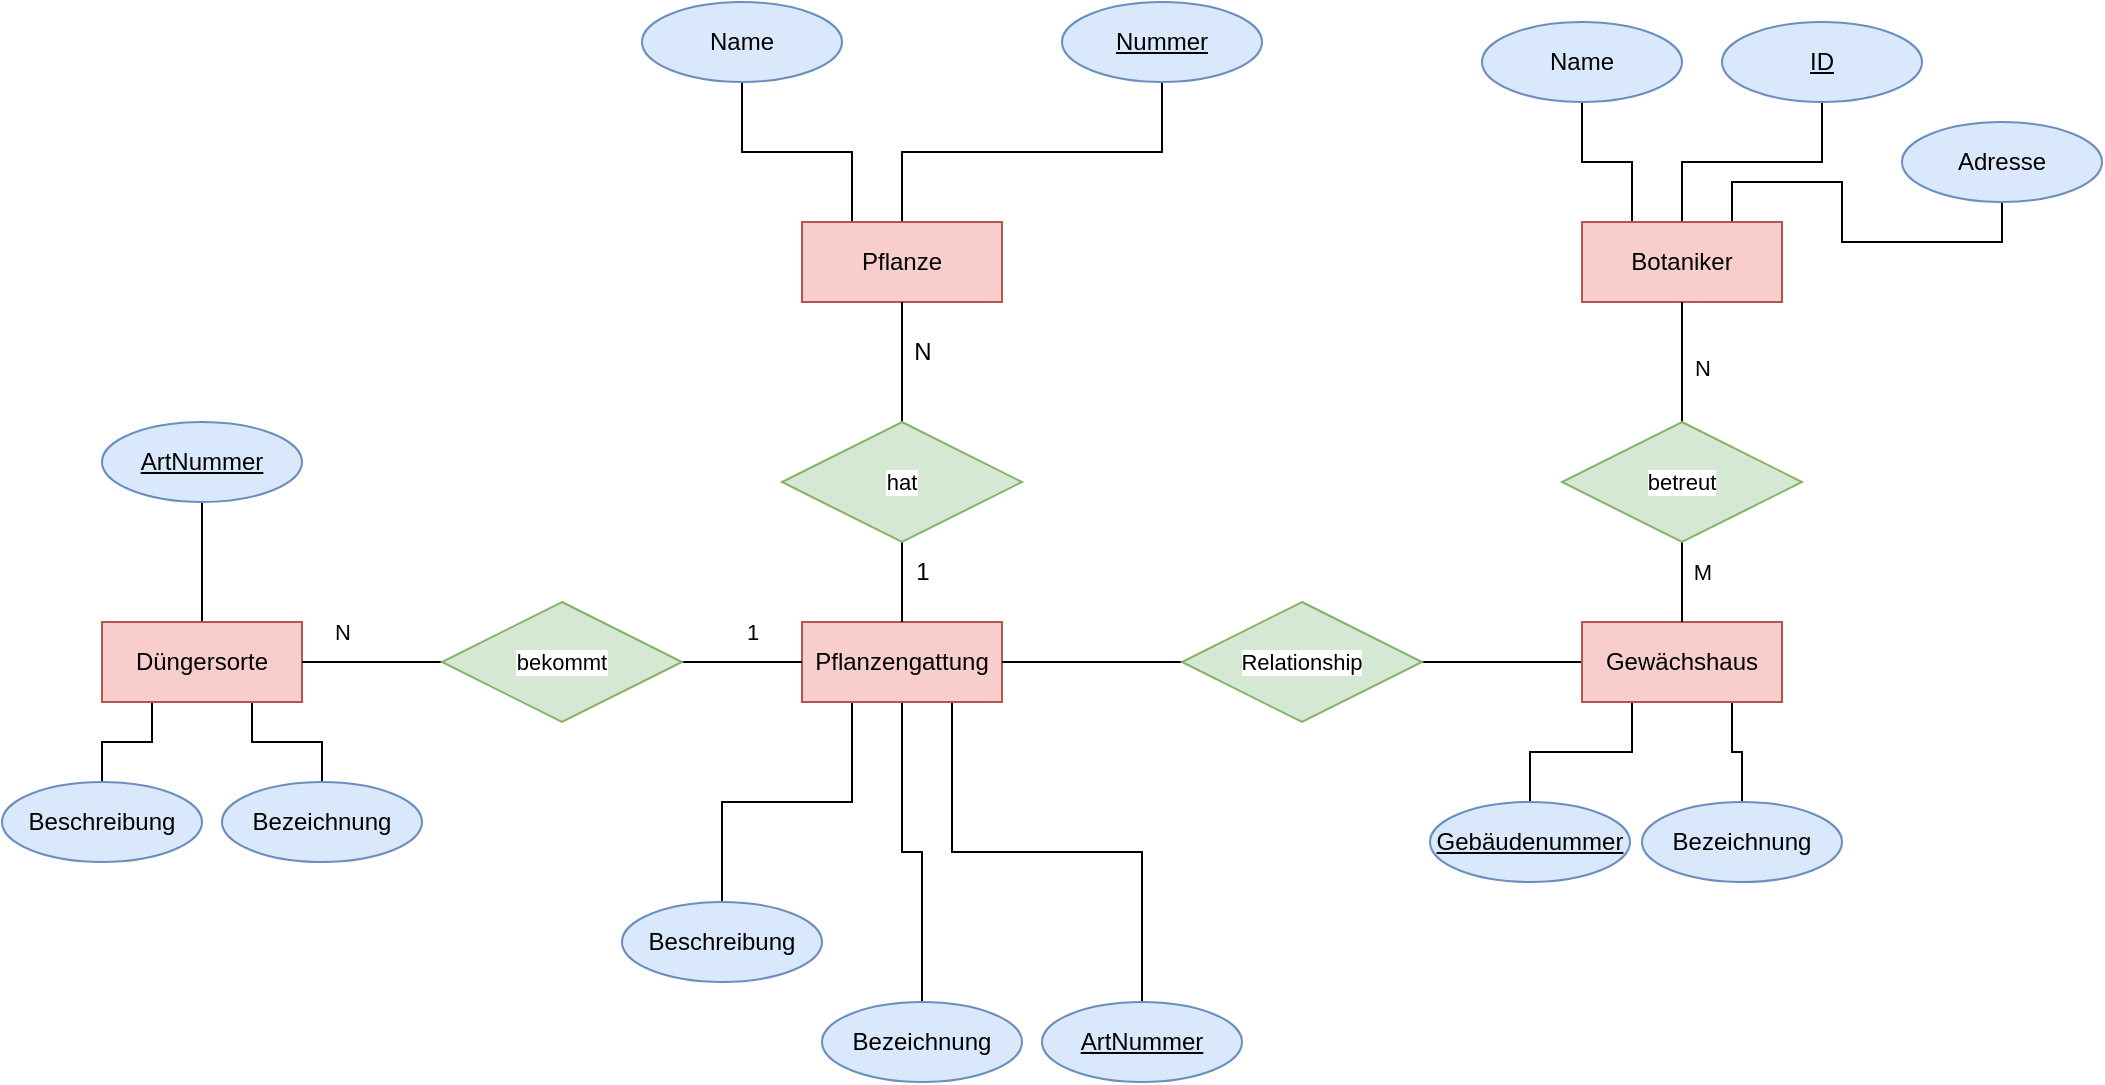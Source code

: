 <mxfile version="24.3.0" type="github">
  <diagram name="Seite-1" id="B8yfdVEjWAfg335c-Yz9">
    <mxGraphModel dx="1949" dy="761" grid="1" gridSize="10" guides="1" tooltips="1" connect="1" arrows="1" fold="1" page="1" pageScale="1" pageWidth="827" pageHeight="1169" math="0" shadow="0">
      <root>
        <mxCell id="0" />
        <mxCell id="1" parent="0" />
        <mxCell id="9B9HZ1vOfEaPb0FQouvV-14" style="edgeStyle=orthogonalEdgeStyle;rounded=0;orthogonalLoop=1;jettySize=auto;html=1;exitX=0.5;exitY=0;exitDx=0;exitDy=0;entryX=0.5;entryY=1;entryDx=0;entryDy=0;strokeColor=default;align=center;verticalAlign=middle;fontFamily=Helvetica;fontSize=11;fontColor=default;labelBackgroundColor=default;endArrow=none;endFill=0;" edge="1" parent="1" source="ZpUU_O5L9qi3p8TVNbba-1" target="ZpUU_O5L9qi3p8TVNbba-7">
          <mxGeometry relative="1" as="geometry" />
        </mxCell>
        <mxCell id="9B9HZ1vOfEaPb0FQouvV-33" style="edgeStyle=orthogonalEdgeStyle;rounded=0;orthogonalLoop=1;jettySize=auto;html=1;exitX=0.25;exitY=0;exitDx=0;exitDy=0;entryX=0.5;entryY=1;entryDx=0;entryDy=0;endArrow=none;endFill=0;" edge="1" parent="1" source="ZpUU_O5L9qi3p8TVNbba-1" target="ZpUU_O5L9qi3p8TVNbba-14">
          <mxGeometry relative="1" as="geometry" />
        </mxCell>
        <mxCell id="ZpUU_O5L9qi3p8TVNbba-1" value="Pflanze" style="whiteSpace=wrap;html=1;align=center;fillColor=#f8cecc;strokeColor=#b85450;" parent="1" vertex="1">
          <mxGeometry x="-50" y="160" width="100" height="40" as="geometry" />
        </mxCell>
        <mxCell id="9B9HZ1vOfEaPb0FQouvV-9" style="edgeStyle=orthogonalEdgeStyle;rounded=0;orthogonalLoop=1;jettySize=auto;html=1;exitX=0.25;exitY=1;exitDx=0;exitDy=0;entryX=0.5;entryY=0;entryDx=0;entryDy=0;strokeColor=default;align=center;verticalAlign=middle;fontFamily=Helvetica;fontSize=11;fontColor=default;labelBackgroundColor=default;endArrow=none;endFill=0;" edge="1" parent="1" source="ZpUU_O5L9qi3p8TVNbba-2" target="9B9HZ1vOfEaPb0FQouvV-4">
          <mxGeometry relative="1" as="geometry" />
        </mxCell>
        <mxCell id="9B9HZ1vOfEaPb0FQouvV-25" style="edgeStyle=orthogonalEdgeStyle;rounded=0;orthogonalLoop=1;jettySize=auto;html=1;exitX=0.75;exitY=1;exitDx=0;exitDy=0;strokeColor=default;align=center;verticalAlign=middle;fontFamily=Helvetica;fontSize=11;fontColor=default;labelBackgroundColor=default;endArrow=none;endFill=0;" edge="1" parent="1" source="ZpUU_O5L9qi3p8TVNbba-2" target="9B9HZ1vOfEaPb0FQouvV-2">
          <mxGeometry relative="1" as="geometry" />
        </mxCell>
        <mxCell id="9B9HZ1vOfEaPb0FQouvV-26" style="edgeStyle=orthogonalEdgeStyle;rounded=0;orthogonalLoop=1;jettySize=auto;html=1;exitX=0.5;exitY=1;exitDx=0;exitDy=0;entryX=0.5;entryY=0;entryDx=0;entryDy=0;strokeColor=default;align=center;verticalAlign=middle;fontFamily=Helvetica;fontSize=11;fontColor=default;labelBackgroundColor=default;endArrow=none;endFill=0;" edge="1" parent="1" source="ZpUU_O5L9qi3p8TVNbba-2" target="9B9HZ1vOfEaPb0FQouvV-3">
          <mxGeometry relative="1" as="geometry" />
        </mxCell>
        <mxCell id="9B9HZ1vOfEaPb0FQouvV-27" style="edgeStyle=orthogonalEdgeStyle;rounded=0;orthogonalLoop=1;jettySize=auto;html=1;exitX=0.5;exitY=0;exitDx=0;exitDy=0;entryX=0.5;entryY=1;entryDx=0;entryDy=0;strokeColor=default;align=center;verticalAlign=middle;fontFamily=Helvetica;fontSize=11;fontColor=default;labelBackgroundColor=default;endArrow=none;endFill=0;" edge="1" parent="1" source="9B9HZ1vOfEaPb0FQouvV-28" target="ZpUU_O5L9qi3p8TVNbba-1">
          <mxGeometry relative="1" as="geometry" />
        </mxCell>
        <mxCell id="ZpUU_O5L9qi3p8TVNbba-2" value="Pflanzengattung" style="whiteSpace=wrap;html=1;align=center;fillColor=#f8cecc;strokeColor=#b85450;" parent="1" vertex="1">
          <mxGeometry x="-50" y="360" width="100" height="40" as="geometry" />
        </mxCell>
        <mxCell id="9B9HZ1vOfEaPb0FQouvV-11" style="edgeStyle=orthogonalEdgeStyle;rounded=0;orthogonalLoop=1;jettySize=auto;html=1;exitX=0.25;exitY=1;exitDx=0;exitDy=0;entryX=0.5;entryY=0;entryDx=0;entryDy=0;strokeColor=default;align=center;verticalAlign=middle;fontFamily=Helvetica;fontSize=11;fontColor=default;labelBackgroundColor=default;endArrow=none;endFill=0;" edge="1" parent="1" source="ZpUU_O5L9qi3p8TVNbba-3" target="9B9HZ1vOfEaPb0FQouvV-1">
          <mxGeometry relative="1" as="geometry" />
        </mxCell>
        <mxCell id="9B9HZ1vOfEaPb0FQouvV-12" style="edgeStyle=orthogonalEdgeStyle;rounded=0;orthogonalLoop=1;jettySize=auto;html=1;exitX=0.75;exitY=1;exitDx=0;exitDy=0;strokeColor=default;align=center;verticalAlign=middle;fontFamily=Helvetica;fontSize=11;fontColor=default;labelBackgroundColor=default;endArrow=none;endFill=0;" edge="1" parent="1" source="ZpUU_O5L9qi3p8TVNbba-3" target="ZpUU_O5L9qi3p8TVNbba-16">
          <mxGeometry relative="1" as="geometry" />
        </mxCell>
        <mxCell id="9B9HZ1vOfEaPb0FQouvV-13" style="edgeStyle=orthogonalEdgeStyle;rounded=0;orthogonalLoop=1;jettySize=auto;html=1;exitX=0.5;exitY=0;exitDx=0;exitDy=0;entryX=0.5;entryY=1;entryDx=0;entryDy=0;strokeColor=default;align=center;verticalAlign=middle;fontFamily=Helvetica;fontSize=11;fontColor=default;labelBackgroundColor=default;endArrow=none;endFill=0;" edge="1" parent="1" source="ZpUU_O5L9qi3p8TVNbba-3" target="ZpUU_O5L9qi3p8TVNbba-8">
          <mxGeometry relative="1" as="geometry" />
        </mxCell>
        <mxCell id="9B9HZ1vOfEaPb0FQouvV-45" style="edgeStyle=orthogonalEdgeStyle;rounded=0;orthogonalLoop=1;jettySize=auto;html=1;exitX=1;exitY=0.5;exitDx=0;exitDy=0;strokeColor=default;align=center;verticalAlign=middle;fontFamily=Helvetica;fontSize=11;fontColor=default;labelBackgroundColor=default;endArrow=none;endFill=0;" edge="1" parent="1" source="9B9HZ1vOfEaPb0FQouvV-46" target="ZpUU_O5L9qi3p8TVNbba-2">
          <mxGeometry relative="1" as="geometry" />
        </mxCell>
        <mxCell id="ZpUU_O5L9qi3p8TVNbba-3" value="Düngersorte" style="whiteSpace=wrap;html=1;align=center;fillColor=#f8cecc;strokeColor=#b85450;" parent="1" vertex="1">
          <mxGeometry x="-400" y="360" width="100" height="40" as="geometry" />
        </mxCell>
        <mxCell id="9B9HZ1vOfEaPb0FQouvV-38" style="edgeStyle=orthogonalEdgeStyle;rounded=0;orthogonalLoop=1;jettySize=auto;html=1;exitX=0.75;exitY=1;exitDx=0;exitDy=0;entryX=0.5;entryY=0;entryDx=0;entryDy=0;strokeColor=default;align=center;verticalAlign=middle;fontFamily=Helvetica;fontSize=11;fontColor=default;labelBackgroundColor=default;endArrow=none;endFill=0;" edge="1" parent="1" source="ZpUU_O5L9qi3p8TVNbba-4" target="ZpUU_O5L9qi3p8TVNbba-13">
          <mxGeometry relative="1" as="geometry" />
        </mxCell>
        <mxCell id="9B9HZ1vOfEaPb0FQouvV-39" style="edgeStyle=orthogonalEdgeStyle;rounded=0;orthogonalLoop=1;jettySize=auto;html=1;exitX=0.25;exitY=1;exitDx=0;exitDy=0;entryX=0.5;entryY=0;entryDx=0;entryDy=0;strokeColor=default;align=center;verticalAlign=middle;fontFamily=Helvetica;fontSize=11;fontColor=default;labelBackgroundColor=default;endArrow=none;endFill=0;" edge="1" parent="1" source="ZpUU_O5L9qi3p8TVNbba-4" target="ZpUU_O5L9qi3p8TVNbba-6">
          <mxGeometry relative="1" as="geometry" />
        </mxCell>
        <mxCell id="9B9HZ1vOfEaPb0FQouvV-43" style="edgeStyle=orthogonalEdgeStyle;rounded=0;orthogonalLoop=1;jettySize=auto;html=1;exitX=0;exitY=0.5;exitDx=0;exitDy=0;entryX=1;entryY=0.5;entryDx=0;entryDy=0;strokeColor=default;align=center;verticalAlign=middle;fontFamily=Helvetica;fontSize=11;fontColor=default;labelBackgroundColor=default;endArrow=none;endFill=0;" edge="1" parent="1" source="ZpUU_O5L9qi3p8TVNbba-4" target="ZpUU_O5L9qi3p8TVNbba-2">
          <mxGeometry relative="1" as="geometry" />
        </mxCell>
        <mxCell id="ZpUU_O5L9qi3p8TVNbba-4" value="Gewächshaus" style="whiteSpace=wrap;html=1;align=center;fillColor=#f8cecc;strokeColor=#b85450;" parent="1" vertex="1">
          <mxGeometry x="340" y="360" width="100" height="40" as="geometry" />
        </mxCell>
        <mxCell id="9B9HZ1vOfEaPb0FQouvV-19" style="edgeStyle=orthogonalEdgeStyle;rounded=0;orthogonalLoop=1;jettySize=auto;html=1;exitX=0.5;exitY=0;exitDx=0;exitDy=0;entryX=0.5;entryY=1;entryDx=0;entryDy=0;strokeColor=default;align=center;verticalAlign=middle;fontFamily=Helvetica;fontSize=11;fontColor=default;labelBackgroundColor=default;endArrow=none;endFill=0;" edge="1" parent="1" source="ZpUU_O5L9qi3p8TVNbba-5" target="ZpUU_O5L9qi3p8TVNbba-10">
          <mxGeometry relative="1" as="geometry" />
        </mxCell>
        <mxCell id="9B9HZ1vOfEaPb0FQouvV-20" style="edgeStyle=orthogonalEdgeStyle;rounded=0;orthogonalLoop=1;jettySize=auto;html=1;exitX=0.75;exitY=0;exitDx=0;exitDy=0;entryX=0.5;entryY=1;entryDx=0;entryDy=0;strokeColor=default;align=center;verticalAlign=middle;fontFamily=Helvetica;fontSize=11;fontColor=default;labelBackgroundColor=default;endArrow=none;endFill=0;" edge="1" parent="1" source="ZpUU_O5L9qi3p8TVNbba-5" target="ZpUU_O5L9qi3p8TVNbba-12">
          <mxGeometry relative="1" as="geometry" />
        </mxCell>
        <mxCell id="9B9HZ1vOfEaPb0FQouvV-21" style="edgeStyle=orthogonalEdgeStyle;rounded=0;orthogonalLoop=1;jettySize=auto;html=1;exitX=0.25;exitY=0;exitDx=0;exitDy=0;entryX=0.5;entryY=1;entryDx=0;entryDy=0;strokeColor=default;align=center;verticalAlign=middle;fontFamily=Helvetica;fontSize=11;fontColor=default;labelBackgroundColor=default;endArrow=none;endFill=0;" edge="1" parent="1" source="ZpUU_O5L9qi3p8TVNbba-5" target="9B9HZ1vOfEaPb0FQouvV-18">
          <mxGeometry relative="1" as="geometry" />
        </mxCell>
        <mxCell id="ZpUU_O5L9qi3p8TVNbba-5" value="Botaniker" style="whiteSpace=wrap;html=1;align=center;fillColor=#f8cecc;strokeColor=#b85450;" parent="1" vertex="1">
          <mxGeometry x="340" y="160" width="100" height="40" as="geometry" />
        </mxCell>
        <mxCell id="ZpUU_O5L9qi3p8TVNbba-6" value="Gebäudenummer" style="ellipse;whiteSpace=wrap;html=1;align=center;fontStyle=4;fillColor=#dae8fc;strokeColor=#6c8ebf;" parent="1" vertex="1">
          <mxGeometry x="264" y="450" width="100" height="40" as="geometry" />
        </mxCell>
        <mxCell id="ZpUU_O5L9qi3p8TVNbba-7" value="Nummer" style="ellipse;whiteSpace=wrap;html=1;align=center;fontStyle=4;fillColor=#dae8fc;strokeColor=#6c8ebf;" parent="1" vertex="1">
          <mxGeometry x="80" y="50" width="100" height="40" as="geometry" />
        </mxCell>
        <mxCell id="ZpUU_O5L9qi3p8TVNbba-8" value="ArtNummer" style="ellipse;whiteSpace=wrap;html=1;align=center;fontStyle=4;fillColor=#dae8fc;strokeColor=#6c8ebf;" parent="1" vertex="1">
          <mxGeometry x="-400" y="260" width="100" height="40" as="geometry" />
        </mxCell>
        <mxCell id="ZpUU_O5L9qi3p8TVNbba-10" value="ID" style="ellipse;whiteSpace=wrap;html=1;align=center;fontStyle=4;fillColor=#dae8fc;strokeColor=#6c8ebf;" parent="1" vertex="1">
          <mxGeometry x="410" y="60" width="100" height="40" as="geometry" />
        </mxCell>
        <mxCell id="ZpUU_O5L9qi3p8TVNbba-12" value="Adresse" style="ellipse;whiteSpace=wrap;html=1;align=center;fillColor=#dae8fc;strokeColor=#6c8ebf;" parent="1" vertex="1">
          <mxGeometry x="500" y="110" width="100" height="40" as="geometry" />
        </mxCell>
        <mxCell id="ZpUU_O5L9qi3p8TVNbba-13" value="Bezeichnung" style="ellipse;whiteSpace=wrap;html=1;align=center;fillColor=#dae8fc;strokeColor=#6c8ebf;" parent="1" vertex="1">
          <mxGeometry x="370" y="450" width="100" height="40" as="geometry" />
        </mxCell>
        <mxCell id="ZpUU_O5L9qi3p8TVNbba-14" value="Name" style="ellipse;whiteSpace=wrap;html=1;align=center;fillColor=#dae8fc;strokeColor=#6c8ebf;" parent="1" vertex="1">
          <mxGeometry x="-130" y="50" width="100" height="40" as="geometry" />
        </mxCell>
        <mxCell id="ZpUU_O5L9qi3p8TVNbba-16" value="Bezeichnung" style="ellipse;whiteSpace=wrap;html=1;align=center;fillColor=#dae8fc;strokeColor=#6c8ebf;" parent="1" vertex="1">
          <mxGeometry x="-340" y="440" width="100" height="40" as="geometry" />
        </mxCell>
        <mxCell id="9B9HZ1vOfEaPb0FQouvV-1" value="Beschreibung" style="ellipse;whiteSpace=wrap;html=1;align=center;fillColor=#dae8fc;strokeColor=#6c8ebf;" vertex="1" parent="1">
          <mxGeometry x="-450" y="440" width="100" height="40" as="geometry" />
        </mxCell>
        <mxCell id="9B9HZ1vOfEaPb0FQouvV-2" value="ArtNummer" style="ellipse;whiteSpace=wrap;html=1;align=center;fontStyle=4;fillColor=#dae8fc;strokeColor=#6c8ebf;" vertex="1" parent="1">
          <mxGeometry x="70" y="550" width="100" height="40" as="geometry" />
        </mxCell>
        <mxCell id="9B9HZ1vOfEaPb0FQouvV-3" value="Bezeichnung" style="ellipse;whiteSpace=wrap;html=1;align=center;fillColor=#dae8fc;strokeColor=#6c8ebf;" vertex="1" parent="1">
          <mxGeometry x="-40" y="550" width="100" height="40" as="geometry" />
        </mxCell>
        <mxCell id="9B9HZ1vOfEaPb0FQouvV-4" value="Beschreibung" style="ellipse;whiteSpace=wrap;html=1;align=center;fillColor=#dae8fc;strokeColor=#6c8ebf;" vertex="1" parent="1">
          <mxGeometry x="-140" y="500" width="100" height="40" as="geometry" />
        </mxCell>
        <mxCell id="9B9HZ1vOfEaPb0FQouvV-18" value="Name" style="ellipse;whiteSpace=wrap;html=1;align=center;fillColor=#dae8fc;strokeColor=#6c8ebf;" vertex="1" parent="1">
          <mxGeometry x="290" y="60" width="100" height="40" as="geometry" />
        </mxCell>
        <mxCell id="9B9HZ1vOfEaPb0FQouvV-29" value="" style="edgeStyle=orthogonalEdgeStyle;rounded=0;orthogonalLoop=1;jettySize=auto;html=1;exitX=0.5;exitY=0;exitDx=0;exitDy=0;entryX=0.5;entryY=1;entryDx=0;entryDy=0;strokeColor=default;align=center;verticalAlign=middle;fontFamily=Helvetica;fontSize=11;fontColor=default;labelBackgroundColor=default;endArrow=none;endFill=0;" edge="1" parent="1" source="ZpUU_O5L9qi3p8TVNbba-2" target="9B9HZ1vOfEaPb0FQouvV-28">
          <mxGeometry relative="1" as="geometry">
            <mxPoint y="430" as="sourcePoint" />
            <mxPoint y="270" as="targetPoint" />
          </mxGeometry>
        </mxCell>
        <mxCell id="9B9HZ1vOfEaPb0FQouvV-28" value="hat" style="shape=rhombus;perimeter=rhombusPerimeter;whiteSpace=wrap;html=1;align=center;fontFamily=Helvetica;fontSize=11;labelBackgroundColor=default;fillColor=#d5e8d4;strokeColor=#82b366;" vertex="1" parent="1">
          <mxGeometry x="-60" y="260" width="120" height="60" as="geometry" />
        </mxCell>
        <mxCell id="9B9HZ1vOfEaPb0FQouvV-31" value="1" style="text;html=1;align=center;verticalAlign=middle;resizable=0;points=[];autosize=1;strokeColor=none;fillColor=none;" vertex="1" parent="1">
          <mxGeometry x="-5" y="320" width="30" height="30" as="geometry" />
        </mxCell>
        <mxCell id="9B9HZ1vOfEaPb0FQouvV-32" value="N" style="text;html=1;align=center;verticalAlign=middle;resizable=0;points=[];autosize=1;strokeColor=none;fillColor=none;" vertex="1" parent="1">
          <mxGeometry x="-5" y="210" width="30" height="30" as="geometry" />
        </mxCell>
        <mxCell id="9B9HZ1vOfEaPb0FQouvV-36" style="edgeStyle=orthogonalEdgeStyle;rounded=0;orthogonalLoop=1;jettySize=auto;html=1;exitX=0.5;exitY=0;exitDx=0;exitDy=0;strokeColor=default;align=center;verticalAlign=middle;fontFamily=Helvetica;fontSize=11;fontColor=default;labelBackgroundColor=default;endArrow=none;endFill=0;" edge="1" parent="1" source="9B9HZ1vOfEaPb0FQouvV-34" target="ZpUU_O5L9qi3p8TVNbba-5">
          <mxGeometry relative="1" as="geometry" />
        </mxCell>
        <mxCell id="9B9HZ1vOfEaPb0FQouvV-37" style="edgeStyle=orthogonalEdgeStyle;rounded=0;orthogonalLoop=1;jettySize=auto;html=1;exitX=0.5;exitY=1;exitDx=0;exitDy=0;entryX=0.5;entryY=0;entryDx=0;entryDy=0;strokeColor=default;align=center;verticalAlign=middle;fontFamily=Helvetica;fontSize=11;fontColor=default;labelBackgroundColor=default;endArrow=none;endFill=0;" edge="1" parent="1" source="9B9HZ1vOfEaPb0FQouvV-34" target="ZpUU_O5L9qi3p8TVNbba-4">
          <mxGeometry relative="1" as="geometry" />
        </mxCell>
        <mxCell id="9B9HZ1vOfEaPb0FQouvV-34" value="betreut" style="shape=rhombus;perimeter=rhombusPerimeter;whiteSpace=wrap;html=1;align=center;fontFamily=Helvetica;fontSize=11;labelBackgroundColor=default;fillColor=#d5e8d4;strokeColor=#82b366;" vertex="1" parent="1">
          <mxGeometry x="330" y="260" width="120" height="60" as="geometry" />
        </mxCell>
        <mxCell id="9B9HZ1vOfEaPb0FQouvV-40" value="N" style="text;html=1;align=center;verticalAlign=middle;resizable=0;points=[];autosize=1;strokeColor=none;fillColor=none;fontFamily=Helvetica;fontSize=11;fontColor=default;labelBackgroundColor=default;" vertex="1" parent="1">
          <mxGeometry x="385" y="218" width="30" height="30" as="geometry" />
        </mxCell>
        <mxCell id="9B9HZ1vOfEaPb0FQouvV-41" value="M" style="text;html=1;align=center;verticalAlign=middle;resizable=0;points=[];autosize=1;strokeColor=none;fillColor=none;fontFamily=Helvetica;fontSize=11;fontColor=default;labelBackgroundColor=default;" vertex="1" parent="1">
          <mxGeometry x="385" y="320" width="30" height="30" as="geometry" />
        </mxCell>
        <mxCell id="9B9HZ1vOfEaPb0FQouvV-44" value="Relationship" style="shape=rhombus;perimeter=rhombusPerimeter;whiteSpace=wrap;html=1;align=center;fontFamily=Helvetica;fontSize=11;labelBackgroundColor=default;fillColor=#d5e8d4;strokeColor=#82b366;" vertex="1" parent="1">
          <mxGeometry x="140" y="350" width="120" height="60" as="geometry" />
        </mxCell>
        <mxCell id="9B9HZ1vOfEaPb0FQouvV-47" value="" style="edgeStyle=orthogonalEdgeStyle;rounded=0;orthogonalLoop=1;jettySize=auto;html=1;exitX=1;exitY=0.5;exitDx=0;exitDy=0;strokeColor=default;align=center;verticalAlign=middle;fontFamily=Helvetica;fontSize=11;fontColor=default;labelBackgroundColor=default;endArrow=none;endFill=0;" edge="1" parent="1" source="ZpUU_O5L9qi3p8TVNbba-3" target="9B9HZ1vOfEaPb0FQouvV-46">
          <mxGeometry relative="1" as="geometry">
            <mxPoint x="-300" y="380" as="sourcePoint" />
            <mxPoint x="-50" y="380" as="targetPoint" />
          </mxGeometry>
        </mxCell>
        <mxCell id="9B9HZ1vOfEaPb0FQouvV-46" value="bekommt" style="shape=rhombus;perimeter=rhombusPerimeter;whiteSpace=wrap;html=1;align=center;fontFamily=Helvetica;fontSize=11;labelBackgroundColor=default;fillColor=#d5e8d4;strokeColor=#82b366;" vertex="1" parent="1">
          <mxGeometry x="-230" y="350" width="120" height="60" as="geometry" />
        </mxCell>
        <mxCell id="9B9HZ1vOfEaPb0FQouvV-49" value="1" style="text;html=1;align=center;verticalAlign=middle;resizable=0;points=[];autosize=1;strokeColor=none;fillColor=none;fontFamily=Helvetica;fontSize=11;fontColor=default;labelBackgroundColor=default;" vertex="1" parent="1">
          <mxGeometry x="-90" y="350" width="30" height="30" as="geometry" />
        </mxCell>
        <mxCell id="9B9HZ1vOfEaPb0FQouvV-50" value="N" style="text;html=1;align=center;verticalAlign=middle;resizable=0;points=[];autosize=1;strokeColor=none;fillColor=none;fontFamily=Helvetica;fontSize=11;fontColor=default;labelBackgroundColor=default;" vertex="1" parent="1">
          <mxGeometry x="-295" y="350" width="30" height="30" as="geometry" />
        </mxCell>
      </root>
    </mxGraphModel>
  </diagram>
</mxfile>
